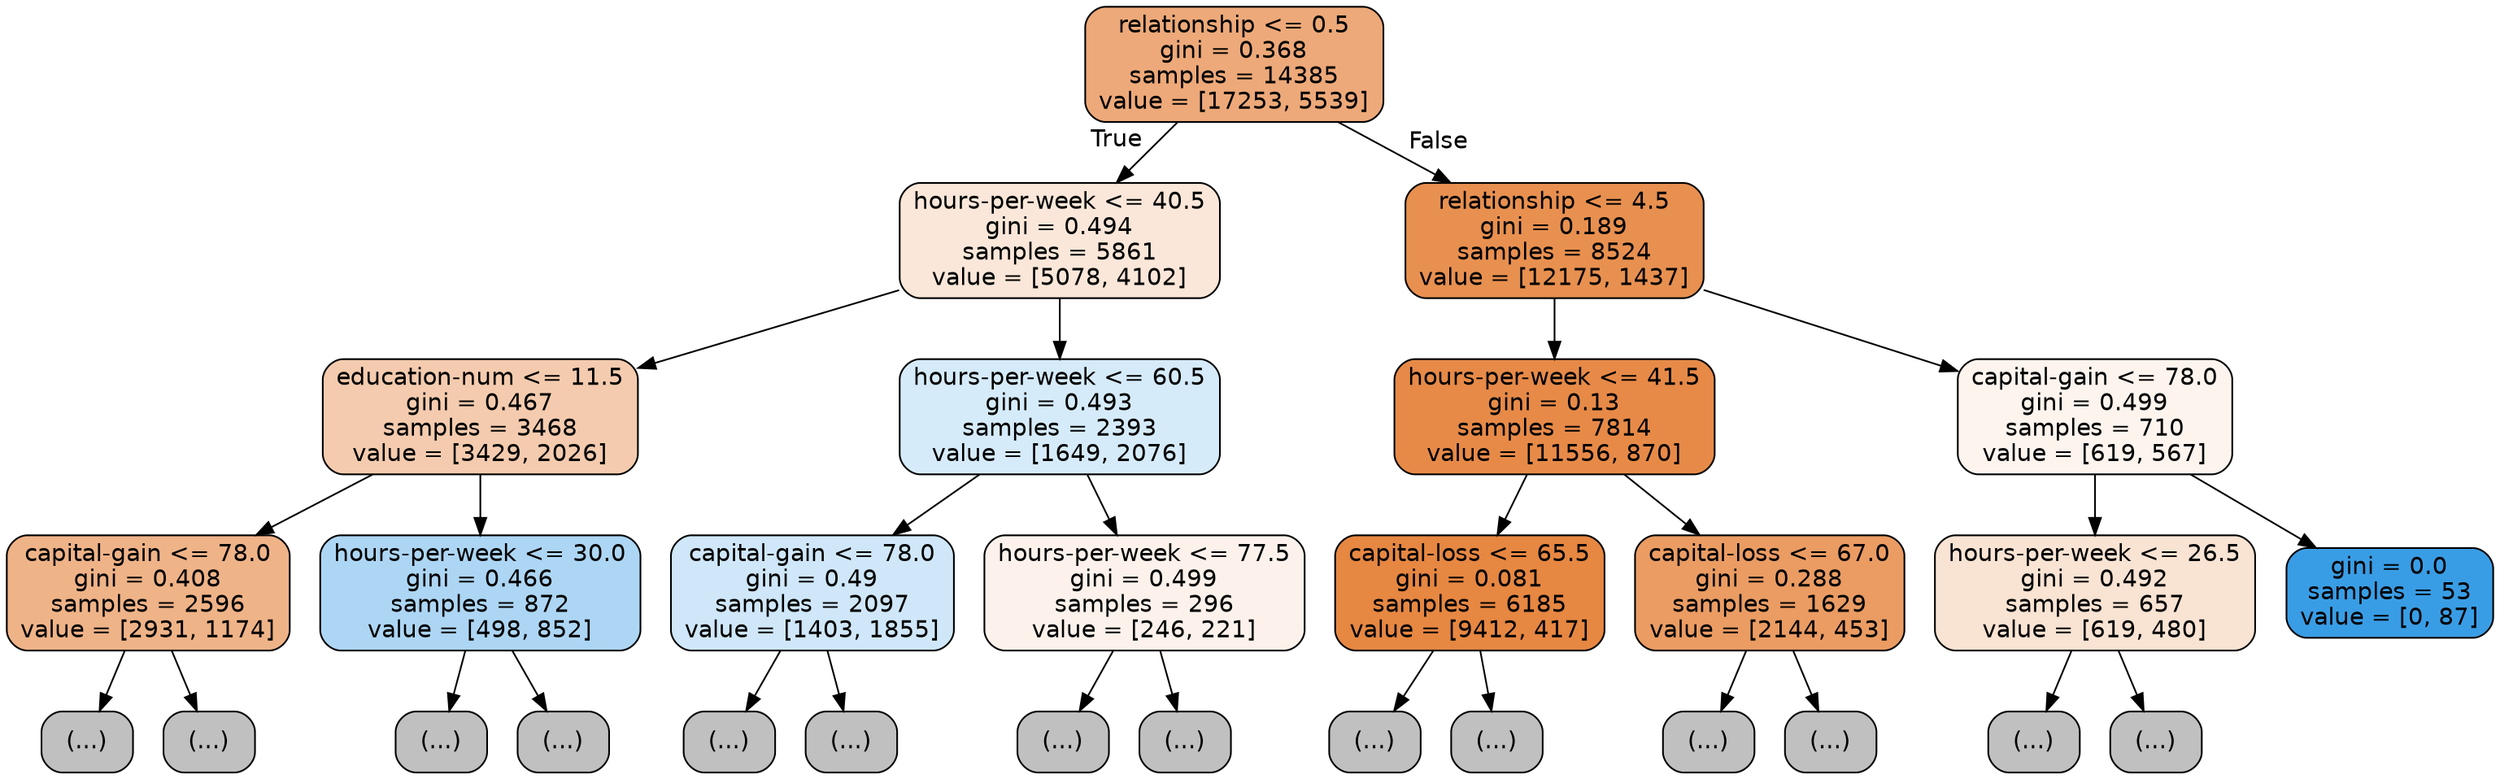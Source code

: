 digraph Tree {
node [shape=box, style="filled, rounded", color="black", fontname=helvetica] ;
edge [fontname=helvetica] ;
0 [label="relationship <= 0.5\ngini = 0.368\nsamples = 14385\nvalue = [17253, 5539]", fillcolor="#eda979"] ;
1 [label="hours-per-week <= 40.5\ngini = 0.494\nsamples = 5861\nvalue = [5078, 4102]", fillcolor="#fae7d9"] ;
0 -> 1 [labeldistance=2.5, labelangle=45, headlabel="True"] ;
2 [label="education-num <= 11.5\ngini = 0.467\nsamples = 3468\nvalue = [3429, 2026]", fillcolor="#f4cbae"] ;
1 -> 2 ;
3 [label="capital-gain <= 78.0\ngini = 0.408\nsamples = 2596\nvalue = [2931, 1174]", fillcolor="#efb388"] ;
2 -> 3 ;
4 [label="(...)", fillcolor="#C0C0C0"] ;
3 -> 4 ;
107 [label="(...)", fillcolor="#C0C0C0"] ;
3 -> 107 ;
112 [label="hours-per-week <= 30.0\ngini = 0.466\nsamples = 872\nvalue = [498, 852]", fillcolor="#add6f4"] ;
2 -> 112 ;
113 [label="(...)", fillcolor="#C0C0C0"] ;
112 -> 113 ;
122 [label="(...)", fillcolor="#C0C0C0"] ;
112 -> 122 ;
159 [label="hours-per-week <= 60.5\ngini = 0.493\nsamples = 2393\nvalue = [1649, 2076]", fillcolor="#d6ebfa"] ;
1 -> 159 ;
160 [label="capital-gain <= 78.0\ngini = 0.49\nsamples = 2097\nvalue = [1403, 1855]", fillcolor="#cfe7f9"] ;
159 -> 160 ;
161 [label="(...)", fillcolor="#C0C0C0"] ;
160 -> 161 ;
234 [label="(...)", fillcolor="#C0C0C0"] ;
160 -> 234 ;
239 [label="hours-per-week <= 77.5\ngini = 0.499\nsamples = 296\nvalue = [246, 221]", fillcolor="#fcf2eb"] ;
159 -> 239 ;
240 [label="(...)", fillcolor="#C0C0C0"] ;
239 -> 240 ;
271 [label="(...)", fillcolor="#C0C0C0"] ;
239 -> 271 ;
280 [label="relationship <= 4.5\ngini = 0.189\nsamples = 8524\nvalue = [12175, 1437]", fillcolor="#e89050"] ;
0 -> 280 [labeldistance=2.5, labelangle=-45, headlabel="False"] ;
281 [label="hours-per-week <= 41.5\ngini = 0.13\nsamples = 7814\nvalue = [11556, 870]", fillcolor="#e78a48"] ;
280 -> 281 ;
282 [label="capital-loss <= 65.5\ngini = 0.081\nsamples = 6185\nvalue = [9412, 417]", fillcolor="#e68742"] ;
281 -> 282 ;
283 [label="(...)", fillcolor="#C0C0C0"] ;
282 -> 283 ;
410 [label="(...)", fillcolor="#C0C0C0"] ;
282 -> 410 ;
413 [label="capital-loss <= 67.0\ngini = 0.288\nsamples = 1629\nvalue = [2144, 453]", fillcolor="#ea9c63"] ;
281 -> 413 ;
414 [label="(...)", fillcolor="#C0C0C0"] ;
413 -> 414 ;
551 [label="(...)", fillcolor="#C0C0C0"] ;
413 -> 551 ;
554 [label="capital-gain <= 78.0\ngini = 0.499\nsamples = 710\nvalue = [619, 567]", fillcolor="#fdf4ee"] ;
280 -> 554 ;
555 [label="hours-per-week <= 26.5\ngini = 0.492\nsamples = 657\nvalue = [619, 480]", fillcolor="#f9e3d3"] ;
554 -> 555 ;
556 [label="(...)", fillcolor="#C0C0C0"] ;
555 -> 556 ;
573 [label="(...)", fillcolor="#C0C0C0"] ;
555 -> 573 ;
614 [label="gini = 0.0\nsamples = 53\nvalue = [0, 87]", fillcolor="#399de5"] ;
554 -> 614 ;
}